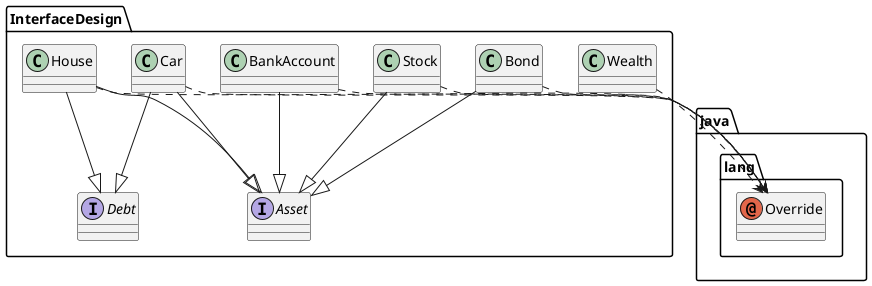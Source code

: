 @startuml
annotation java.lang.Override
class InterfaceDesign.BankAccount
class InterfaceDesign.Bond
class InterfaceDesign.Car
class InterfaceDesign.House
class InterfaceDesign.Stock
class InterfaceDesign.Wealth
interface InterfaceDesign.Asset
interface InterfaceDesign.Debt
InterfaceDesign.BankAccount ..> java.lang.Override
InterfaceDesign.BankAccount --|> InterfaceDesign.Asset
InterfaceDesign.Bond ..> java.lang.Override
InterfaceDesign.Bond --|> InterfaceDesign.Asset
InterfaceDesign.Car ..> java.lang.Override
InterfaceDesign.Car --|> InterfaceDesign.Asset
InterfaceDesign.Car --|> InterfaceDesign.Debt
InterfaceDesign.House ..> java.lang.Override
InterfaceDesign.House --|> InterfaceDesign.Asset
InterfaceDesign.House --|> InterfaceDesign.Debt
InterfaceDesign.Stock ..> java.lang.Override
InterfaceDesign.Stock --|> InterfaceDesign.Asset
InterfaceDesign.Wealth ..> java.lang.Override
@enduml